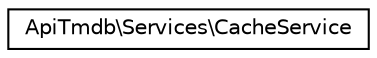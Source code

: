 digraph "Graphical Class Hierarchy"
{
  edge [fontname="Helvetica",fontsize="10",labelfontname="Helvetica",labelfontsize="10"];
  node [fontname="Helvetica",fontsize="10",shape=record];
  rankdir="LR";
  Node0 [label="ApiTmdb\\Services\\CacheService",height=0.2,width=0.4,color="black", fillcolor="white", style="filled",URL="$classApiTmdb_1_1Services_1_1CacheService.html"];
}
